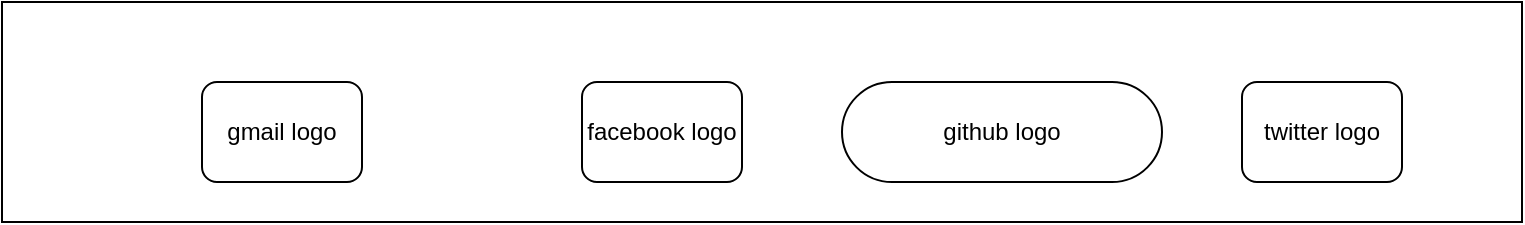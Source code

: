<mxfile pages="1" version="11.2.1" type="device"><diagram id="HLcTj6qL2LMn5jkb-4Uf" name="Page-1"><mxGraphModel dx="868" dy="435" grid="1" gridSize="10" guides="1" tooltips="1" connect="1" arrows="1" fold="1" page="1" pageScale="1" pageWidth="850" pageHeight="1100" math="0" shadow="0"><root><mxCell id="0"/><mxCell id="1" parent="0"/><mxCell id="kZjSiIbiEKc8N8TaPET5-1" value="" style="rounded=0;whiteSpace=wrap;html=1;" vertex="1" parent="1"><mxGeometry x="60" y="110" width="760" height="110" as="geometry"/></mxCell><mxCell id="kZjSiIbiEKc8N8TaPET5-2" value="gmail logo" style="rounded=1;whiteSpace=wrap;html=1;" vertex="1" parent="1"><mxGeometry x="160" y="150" width="80" height="50" as="geometry"/></mxCell><mxCell id="kZjSiIbiEKc8N8TaPET5-3" value="facebook logo" style="rounded=1;whiteSpace=wrap;html=1;" vertex="1" parent="1"><mxGeometry x="350" y="150" width="80" height="50" as="geometry"/></mxCell><mxCell id="kZjSiIbiEKc8N8TaPET5-5" value="github logo" style="rounded=1;whiteSpace=wrap;html=1;arcSize=50;" vertex="1" parent="1"><mxGeometry x="480" y="150" width="160" height="50" as="geometry"/></mxCell><mxCell id="kZjSiIbiEKc8N8TaPET5-7" value="twitter logo" style="rounded=1;whiteSpace=wrap;html=1;" vertex="1" parent="1"><mxGeometry x="680" y="150" width="80" height="50" as="geometry"/></mxCell></root></mxGraphModel></diagram></mxfile>